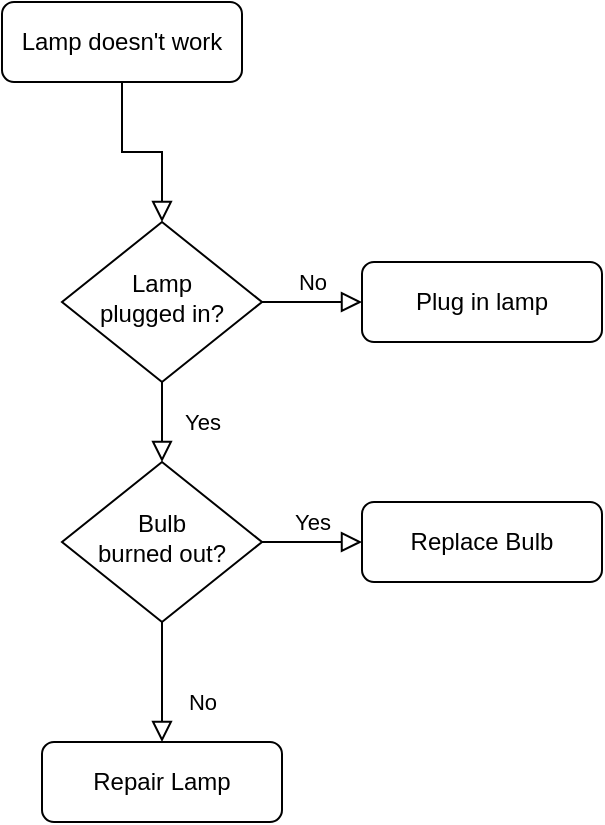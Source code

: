<mxfile version="13.6.6" type="device"><diagram id="C5RBs43oDa-KdzZeNtuy" name="Page-1"><mxGraphModel grid="1" shadow="0" math="0" pageHeight="1169" pageWidth="827" pageScale="1" page="1" fold="1" arrows="1" connect="1" tooltips="1" guides="1" gridSize="10" dy="758" dx="1182"><root><mxCell id="WIyWlLk6GJQsqaUBKTNV-0" /><mxCell id="WIyWlLk6GJQsqaUBKTNV-1" parent="WIyWlLk6GJQsqaUBKTNV-0" /><mxCell id="WIyWlLk6GJQsqaUBKTNV-2" value="" parent="WIyWlLk6GJQsqaUBKTNV-1" edge="1" target="WIyWlLk6GJQsqaUBKTNV-6" source="WIyWlLk6GJQsqaUBKTNV-3" style="rounded=0;html=1;jettySize=auto;orthogonalLoop=1;fontSize=11;endArrow=block;endFill=0;endSize=8;strokeWidth=1;shadow=0;labelBackgroundColor=none;edgeStyle=orthogonalEdgeStyle;"><mxGeometry as="geometry" relative="1" /></mxCell><mxCell id="WIyWlLk6GJQsqaUBKTNV-3" value="Lamp doesn't work" parent="WIyWlLk6GJQsqaUBKTNV-1" style="rounded=1;whiteSpace=wrap;html=1;fontSize=12;glass=0;strokeWidth=1;shadow=0;" vertex="1"><mxGeometry as="geometry" height="40" width="120" y="60" x="140" /></mxCell><mxCell id="WIyWlLk6GJQsqaUBKTNV-4" value="Yes" parent="WIyWlLk6GJQsqaUBKTNV-1" edge="1" target="WIyWlLk6GJQsqaUBKTNV-10" source="WIyWlLk6GJQsqaUBKTNV-6" style="rounded=0;html=1;jettySize=auto;orthogonalLoop=1;fontSize=11;endArrow=block;endFill=0;endSize=8;strokeWidth=1;shadow=0;labelBackgroundColor=none;edgeStyle=orthogonalEdgeStyle;"><mxGeometry as="geometry" relative="1" y="20"><mxPoint as="offset" /></mxGeometry></mxCell><mxCell id="WIyWlLk6GJQsqaUBKTNV-5" value="No" parent="WIyWlLk6GJQsqaUBKTNV-1" edge="1" target="WIyWlLk6GJQsqaUBKTNV-7" source="WIyWlLk6GJQsqaUBKTNV-6" style="edgeStyle=orthogonalEdgeStyle;rounded=0;html=1;jettySize=auto;orthogonalLoop=1;fontSize=11;endArrow=block;endFill=0;endSize=8;strokeWidth=1;shadow=0;labelBackgroundColor=none;"><mxGeometry as="geometry" relative="1" y="10"><mxPoint as="offset" /></mxGeometry></mxCell><mxCell id="WIyWlLk6GJQsqaUBKTNV-6" value="Lamp&lt;br&gt;plugged in?" parent="WIyWlLk6GJQsqaUBKTNV-1" style="rhombus;whiteSpace=wrap;html=1;shadow=0;fontFamily=Helvetica;fontSize=12;align=center;strokeWidth=1;spacing=6;spacingTop=-4;" vertex="1"><mxGeometry as="geometry" height="80" width="100" y="170" x="170" /></mxCell><mxCell id="WIyWlLk6GJQsqaUBKTNV-7" value="Plug in lamp" parent="WIyWlLk6GJQsqaUBKTNV-1" style="rounded=1;whiteSpace=wrap;html=1;fontSize=12;glass=0;strokeWidth=1;shadow=0;" vertex="1"><mxGeometry as="geometry" height="40" width="120" y="190" x="320" /></mxCell><mxCell id="WIyWlLk6GJQsqaUBKTNV-8" value="No" parent="WIyWlLk6GJQsqaUBKTNV-1" edge="1" target="WIyWlLk6GJQsqaUBKTNV-11" source="WIyWlLk6GJQsqaUBKTNV-10" style="rounded=0;html=1;jettySize=auto;orthogonalLoop=1;fontSize=11;endArrow=block;endFill=0;endSize=8;strokeWidth=1;shadow=0;labelBackgroundColor=none;edgeStyle=orthogonalEdgeStyle;"><mxGeometry as="geometry" relative="1" y="20" x="0.333"><mxPoint as="offset" /></mxGeometry></mxCell><mxCell id="WIyWlLk6GJQsqaUBKTNV-9" value="Yes" parent="WIyWlLk6GJQsqaUBKTNV-1" edge="1" target="WIyWlLk6GJQsqaUBKTNV-12" source="WIyWlLk6GJQsqaUBKTNV-10" style="edgeStyle=orthogonalEdgeStyle;rounded=0;html=1;jettySize=auto;orthogonalLoop=1;fontSize=11;endArrow=block;endFill=0;endSize=8;strokeWidth=1;shadow=0;labelBackgroundColor=none;"><mxGeometry as="geometry" relative="1" y="10"><mxPoint as="offset" /></mxGeometry></mxCell><mxCell id="WIyWlLk6GJQsqaUBKTNV-10" value="Bulb&lt;br&gt;burned out?" parent="WIyWlLk6GJQsqaUBKTNV-1" style="rhombus;whiteSpace=wrap;html=1;shadow=0;fontFamily=Helvetica;fontSize=12;align=center;strokeWidth=1;spacing=6;spacingTop=-4;" vertex="1"><mxGeometry as="geometry" height="80" width="100" y="290" x="170" /></mxCell><mxCell id="WIyWlLk6GJQsqaUBKTNV-11" value="Repair Lamp" parent="WIyWlLk6GJQsqaUBKTNV-1" style="rounded=1;whiteSpace=wrap;html=1;fontSize=12;glass=0;strokeWidth=1;shadow=0;" vertex="1"><mxGeometry as="geometry" height="40" width="120" y="430" x="160" /></mxCell><mxCell id="WIyWlLk6GJQsqaUBKTNV-12" value="Replace Bulb" parent="WIyWlLk6GJQsqaUBKTNV-1" style="rounded=1;whiteSpace=wrap;html=1;fontSize=12;glass=0;strokeWidth=1;shadow=0;" vertex="1"><mxGeometry as="geometry" height="40" width="120" y="310" x="320" /></mxCell></root></mxGraphModel></diagram></mxfile>